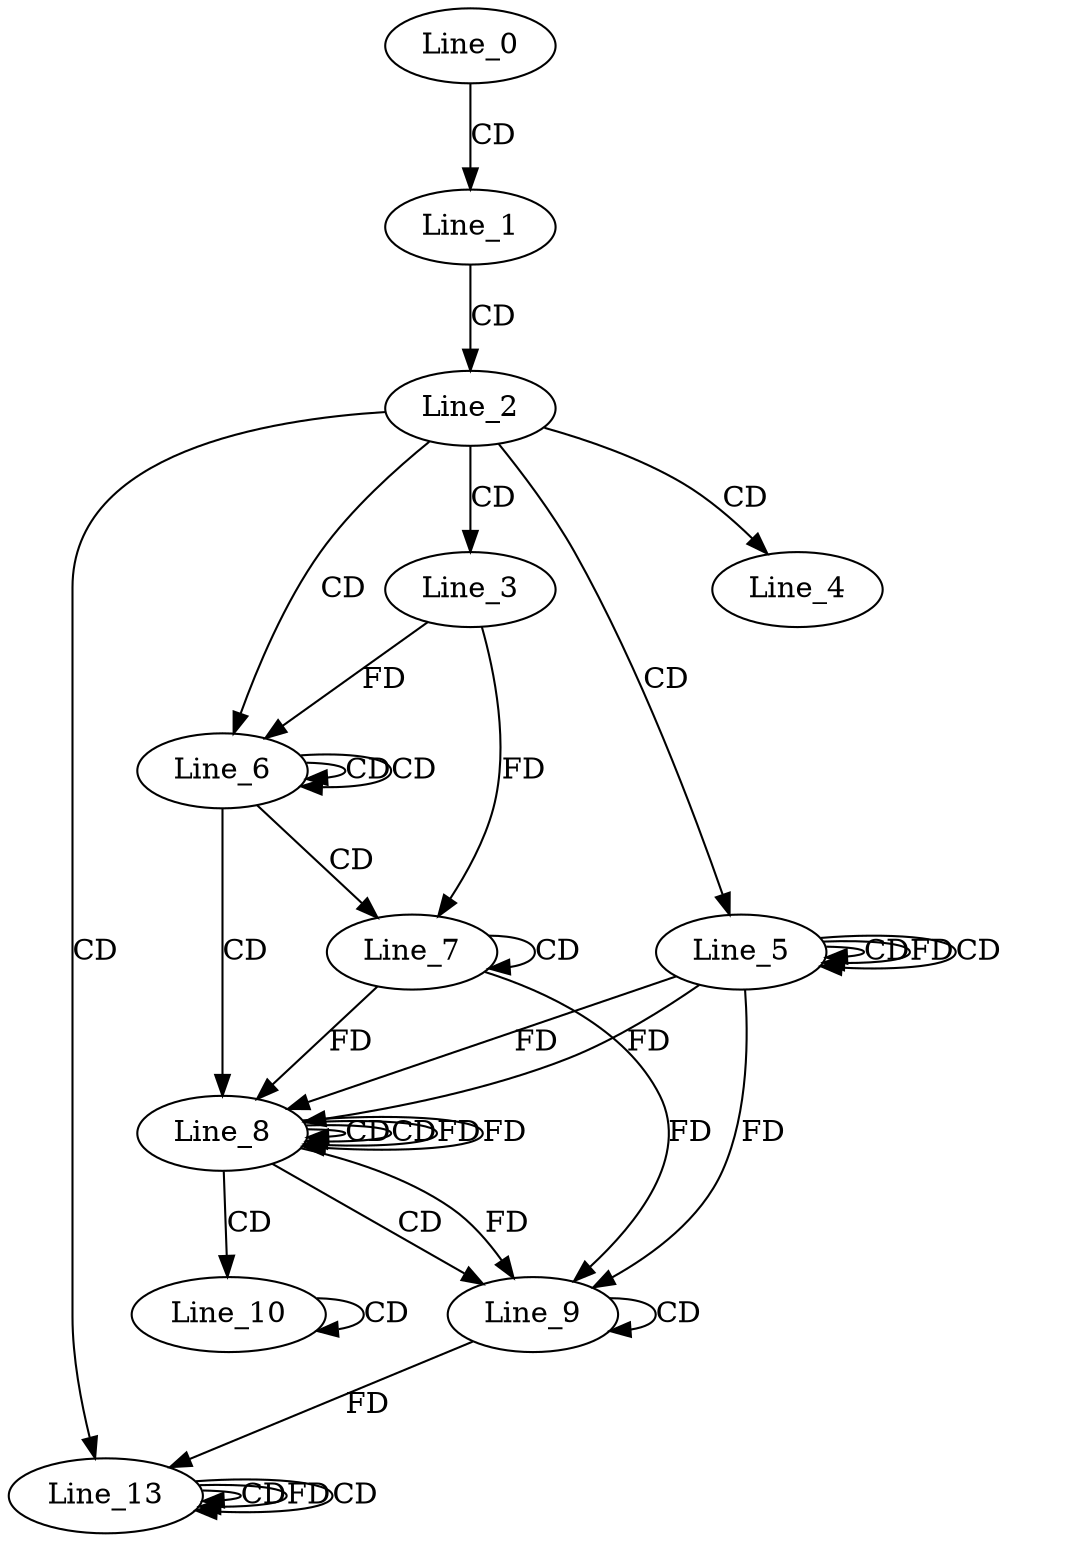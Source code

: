 digraph G {
  Line_0;
  Line_1;
  Line_2;
  Line_3;
  Line_4;
  Line_5;
  Line_5;
  Line_5;
  Line_5;
  Line_6;
  Line_6;
  Line_7;
  Line_7;
  Line_8;
  Line_8;
  Line_8;
  Line_8;
  Line_9;
  Line_9;
  Line_9;
  Line_10;
  Line_10;
  Line_13;
  Line_13;
  Line_13;
  Line_13;
  Line_0 -> Line_1 [ label="CD" ];
  Line_1 -> Line_2 [ label="CD" ];
  Line_2 -> Line_3 [ label="CD" ];
  Line_2 -> Line_4 [ label="CD" ];
  Line_2 -> Line_5 [ label="CD" ];
  Line_5 -> Line_5 [ label="CD" ];
  Line_5 -> Line_5 [ label="FD" ];
  Line_5 -> Line_5 [ label="CD" ];
  Line_2 -> Line_6 [ label="CD" ];
  Line_6 -> Line_6 [ label="CD" ];
  Line_6 -> Line_6 [ label="CD" ];
  Line_3 -> Line_6 [ label="FD" ];
  Line_6 -> Line_7 [ label="CD" ];
  Line_7 -> Line_7 [ label="CD" ];
  Line_3 -> Line_7 [ label="FD" ];
  Line_6 -> Line_8 [ label="CD" ];
  Line_8 -> Line_8 [ label="CD" ];
  Line_5 -> Line_8 [ label="FD" ];
  Line_7 -> Line_8 [ label="FD" ];
  Line_8 -> Line_8 [ label="CD" ];
  Line_8 -> Line_8 [ label="FD" ];
  Line_5 -> Line_8 [ label="FD" ];
  Line_8 -> Line_9 [ label="CD" ];
  Line_9 -> Line_9 [ label="CD" ];
  Line_7 -> Line_9 [ label="FD" ];
  Line_8 -> Line_9 [ label="FD" ];
  Line_5 -> Line_9 [ label="FD" ];
  Line_8 -> Line_10 [ label="CD" ];
  Line_10 -> Line_10 [ label="CD" ];
  Line_2 -> Line_13 [ label="CD" ];
  Line_13 -> Line_13 [ label="CD" ];
  Line_9 -> Line_13 [ label="FD" ];
  Line_13 -> Line_13 [ label="FD" ];
  Line_13 -> Line_13 [ label="CD" ];
  Line_8 -> Line_8 [ label="FD" ];
}
